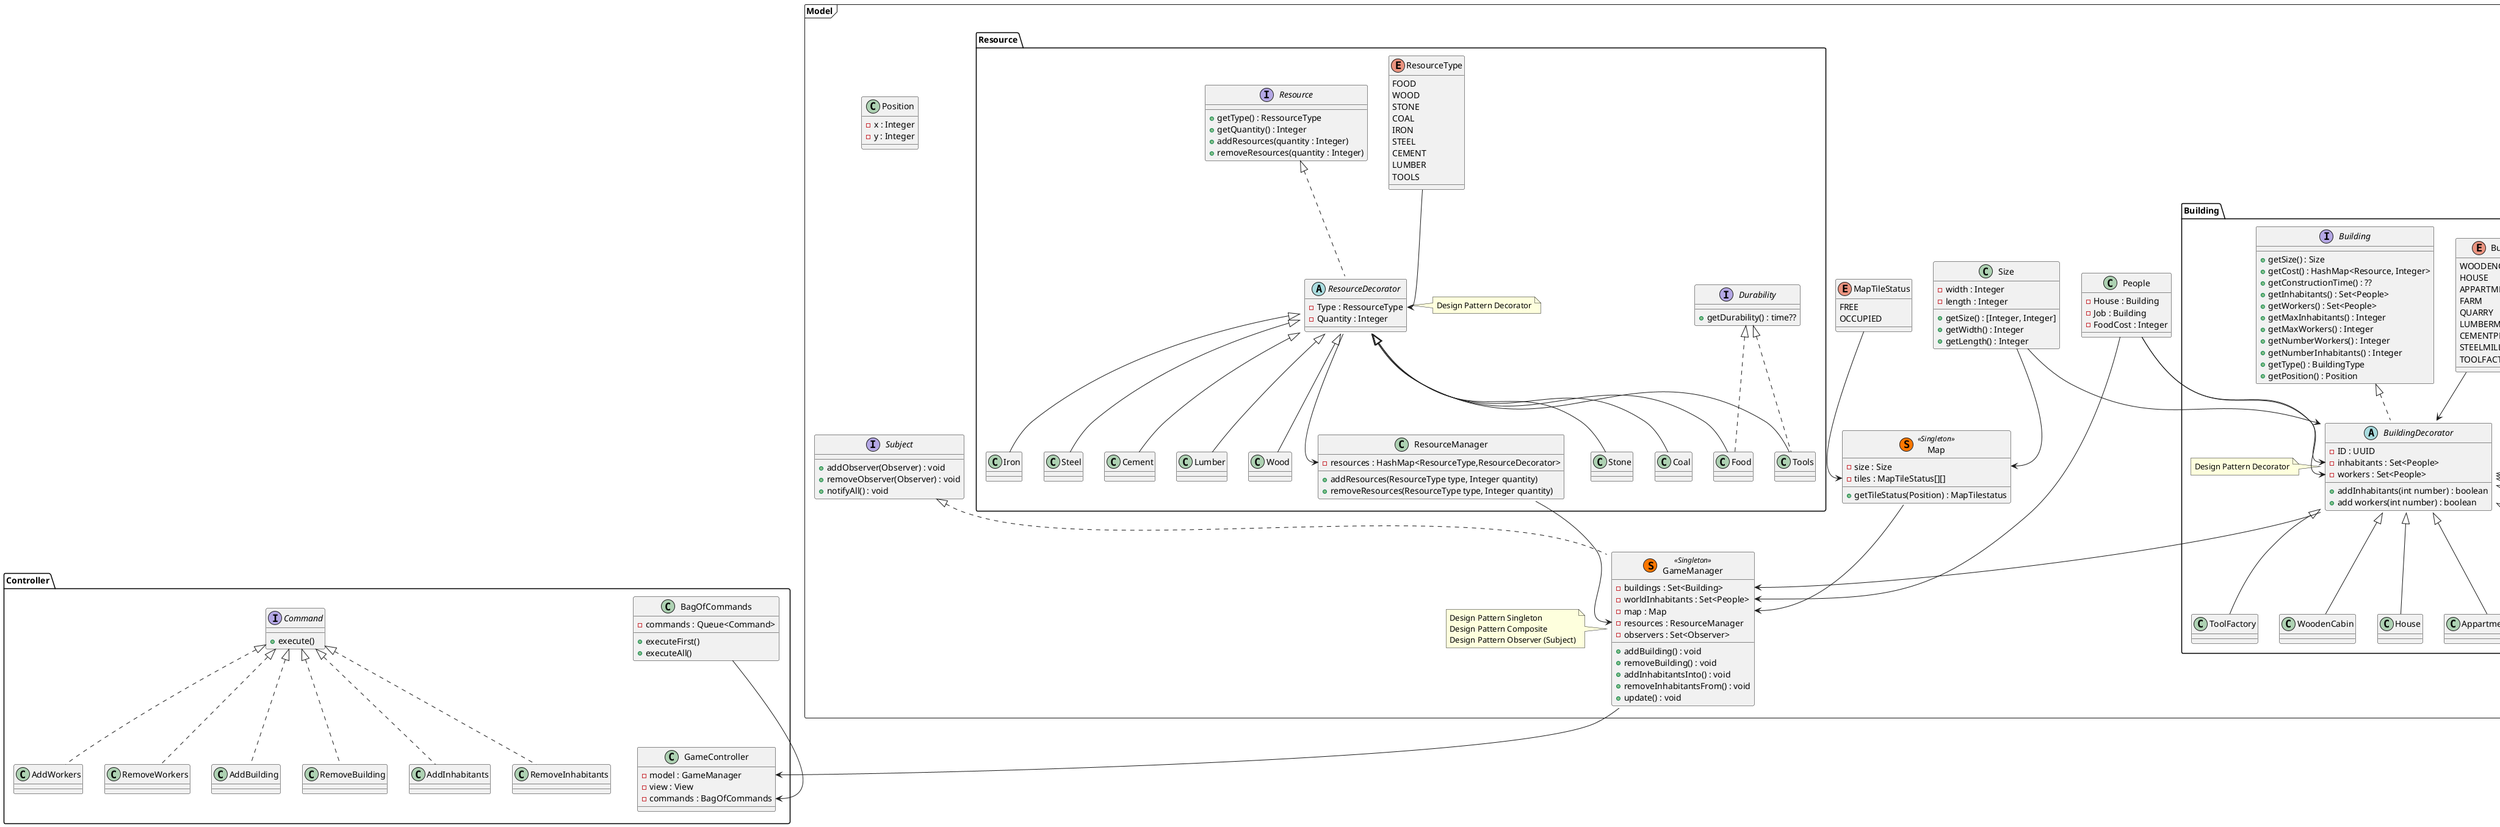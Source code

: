 @startuml

package "Model" <<Frame>> {

    package Building{
    interface Building {
        + getSize() : Size
        + getCost() : HashMap<Resource, Integer>
        + getConstructionTime() : ??
        + getInhabitants() : Set<People>
        + getWorkers() : Set<People>
        + getMaxInhabitants() : Integer
        + getMaxWorkers() : Integer
        + getNumberWorkers() : Integer
        + getNumberInhabitants() : Integer
        + getType() : BuildingType
        + getPosition() : Position
    }
    abstract class BuildingDecorator implements Building{
        - ID : UUID
        - inhabitants : Set<People>
        - workers : Set<People>
        + addInhabitants(int number) : boolean
        + add workers(int number) : boolean
    }
    note left of BuildingDecorator
        Design Pattern Decorator
    end note


    class WoodenCabin extends BuildingDecorator{

    }
    class House extends BuildingDecorator{
        
    }
    class AppartmentBuilding extends BuildingDecorator{
        
    }
    class Farm extends BuildingDecorator{
        
    }
    class Quarry extends BuildingDecorator{
        
    }
    class LumberMill extends BuildingDecorator{
        
    }
    class CementPlant extends BuildingDecorator{
        
    }
    class SteelMill extends BuildingDecorator{
        
    }
    class ToolFactory extends BuildingDecorator{
        
    }
    enum BuildingType{
        WOODENCABIN
        HOUSE
        APPARTMENTBUILDING
        FARM
        QUARRY
        LUMBERMILL
        CEMENTPLANT
        STEELMILL
        TOOLFACTORY
    }
    }
    

    class People{
        - House : Building
        - Job : Building
        - FoodCost : Integer
    }
    class Map <<(S,#FF7700)Singleton>>{
        - size : Size
        - tiles : MapTileStatus[][]
        + getTileStatus(Position) : MapTilestatus
    }

    enum MapTileStatus {
        FREE
        OCCUPIED
    }

    package Resource{
    interface Resource {
        + getType() : RessourceType
        + getQuantity() : Integer
        + addResources(quantity : Integer)
        + removeResources(quantity : Integer)

    }
    abstract class ResourceDecorator implements Resource{
        - Type : RessourceType
        - Quantity : Integer
    }
    note right of ResourceDecorator
        Design Pattern Decorator
    end note

    interface Durability{
        + getDurability() : time??
    }
    class Food extends ResourceDecorator implements Durability{

    }
    class Wood extends ResourceDecorator{

    }
    class Stone extends ResourceDecorator{

    }
    class Coal extends ResourceDecorator{

    }
    class Iron extends ResourceDecorator{

    }
    class Steel extends ResourceDecorator{

    }
    class Cement extends ResourceDecorator{

    }
    class Lumber extends ResourceDecorator{

    }
    class Tools extends ResourceDecorator implements Durability{

    }
    enum ResourceType{
        FOOD
        WOOD
        STONE
        COAL
        IRON
        STEEL
        CEMENT
        LUMBER
        TOOLS
    }

    class ResourceManager{
        - resources : HashMap<ResourceType,ResourceDecorator>
        + addResources(ResourceType type, Integer quantity)
        + removeResources(ResourceType type, Integer quantity)
    }
}

    class GameManager <<(S,#FF7700)Singleton>> implements Subject{
        - buildings : Set<Building>
        - worldInhabitants : Set<People>
        - map : Map
        - resources : ResourceManager
        - observers : Set<Observer>
        + addBuilding() : void
        + removeBuilding() : void
        + addInhabitantsInto() : void
        + removeInhabitantsFrom() : void
        + update() : void
    }
    note left of GameManager
        Design Pattern Singleton
        Design Pattern Composite
        Design Pattern Observer (Subject)
    end note

    class Size{
        - width : Integer
        - length : Integer
        + getSize() : [Integer, Integer]
        + getWidth() : Integer
        + getLength() : Integer
    }

    interface Subject{
        + addObserver(Observer) : void
        + removeObserver(Observer) : void
        + notifyAll() : void
    }
    class Position{
        - x : Integer
        - y : Integer
    }

}

package Exception <<Frame>>{
    exception NotEnoughSpace{}
    exception TooManyInhabitants{}
    exception NotEnoughResources{}
}

package View {}

package Controller {
    interface Command{
        + execute()
    }
    class AddBuilding implements Command{}
    class RemoveBuilding implements Command{}
    class AddInhabitants implements Command{}
    class RemoveInhabitants implements Command{}
    class AddWorkers implements Command{}
    class RemoveWorkers implements Command{}
    class GameController{
        - model : GameManager
        - view : View
        - commands : BagOfCommands
    }
    class BagOfCommands{
        - commands : Queue<Command>
        + executeFirst()
        + executeAll()
    }
}

ResourceType -->ResourceDecorator::Type
BuildingType -->BuildingDecorator::Type
Map --> GameManager::Map
Size --> BuildingDecorator::size
Size --> Map::size
People --> GameManager::worldInhabitants
People --> BuildingDecorator::inhabitants
People --> BuildingDecorator::workers
BuildingDecorator --> GameManager::buildings
ResourceManager --> GameManager::resources
MapTileStatus --> Map::tiles
ResourceDecorator --> ResourceManager::resources
BagOfCommands --> GameController::commands
GameManager --> GameController::model
@enduml

